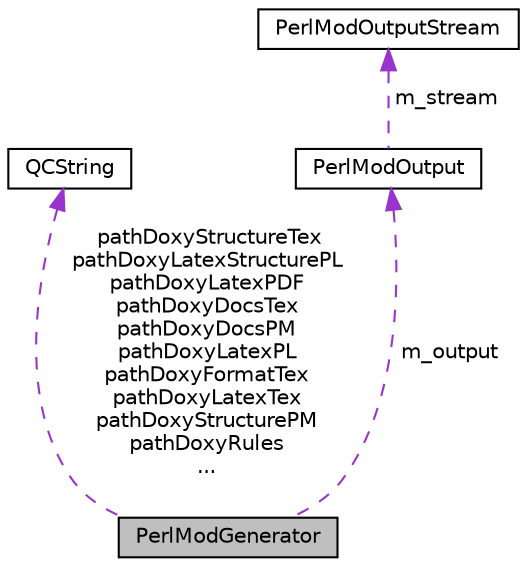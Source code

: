 digraph "PerlModGenerator"
{
 // INTERACTIVE_SVG=YES
 // LATEX_PDF_SIZE
  edge [fontname="Helvetica",fontsize="10",labelfontname="Helvetica",labelfontsize="10"];
  node [fontname="Helvetica",fontsize="10",shape=record];
  Node1 [label="PerlModGenerator",height=0.2,width=0.4,color="black", fillcolor="grey75", style="filled", fontcolor="black",tooltip=" "];
  Node2 -> Node1 [dir="back",color="darkorchid3",fontsize="10",style="dashed",label=" pathDoxyStructureTex\npathDoxyLatexStructurePL\npathDoxyLatexPDF\npathDoxyDocsTex\npathDoxyDocsPM\npathDoxyLatexPL\npathDoxyFormatTex\npathDoxyLatexTex\npathDoxyStructurePM\npathDoxyRules\n..." ,fontname="Helvetica"];
  Node2 [label="QCString",height=0.2,width=0.4,color="black", fillcolor="white", style="filled",URL="$d9/d45/class_q_c_string.html",tooltip="This is an alternative implementation of QCString."];
  Node3 -> Node1 [dir="back",color="darkorchid3",fontsize="10",style="dashed",label=" m_output" ,fontname="Helvetica"];
  Node3 [label="PerlModOutput",height=0.2,width=0.4,color="black", fillcolor="white", style="filled",URL="$d5/d6c/class_perl_mod_output.html",tooltip=" "];
  Node4 -> Node3 [dir="back",color="darkorchid3",fontsize="10",style="dashed",label=" m_stream" ,fontname="Helvetica"];
  Node4 [label="PerlModOutputStream",height=0.2,width=0.4,color="black", fillcolor="white", style="filled",URL="$d4/de6/class_perl_mod_output_stream.html",tooltip=" "];
}

